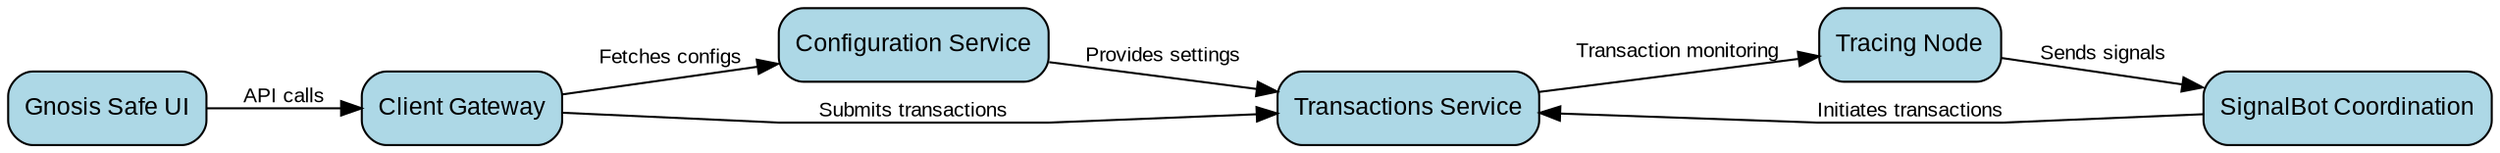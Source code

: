 digraph SystemArchitecture {
    // Graph styling
    graph [rankdir=LR, fontname="Arial", splines=polyline, overlap=false];
    node [shape=box, style="rounded,filled", fontname="Arial", fontsize=12, fillcolor=lightblue];
    edge [fontname="Arial", fontsize=10];
    
    // Nodes
    ClientGateway [label="Client Gateway"];
    ConfigService [label="Configuration Service"];
    TransactionsService [label="Transactions Service"];
    GnosisSafeUI [label="Gnosis Safe UI"];
    TracingNode [label="Tracing Node"];
    SignalBotCoordination [label="SignalBot Coordination"];
    
    // Connections
    ClientGateway -> ConfigService [label="Fetches configs"];
    ClientGateway -> TransactionsService [label="Submits transactions"];
    GnosisSafeUI -> ClientGateway [label="API calls"];
    TransactionsService -> TracingNode [label="Transaction monitoring"];
    TracingNode -> SignalBotCoordination [label="Sends signals"];
    SignalBotCoordination -> TransactionsService [label="Initiates transactions"];
    ConfigService -> TransactionsService [label="Provides settings"];
}